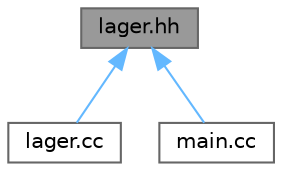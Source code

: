 digraph "lager.hh"
{
 // INTERACTIVE_SVG=YES
 // LATEX_PDF_SIZE
  bgcolor="transparent";
  edge [fontname=Helvetica,fontsize=10,labelfontname=Helvetica,labelfontsize=10];
  node [fontname=Helvetica,fontsize=10,shape=box,height=0.2,width=0.4];
  Node1 [id="Node000001",label="lager.hh",height=0.2,width=0.4,color="gray40", fillcolor="grey60", style="filled", fontcolor="black",tooltip="Dieses Header-Datei enthaelt die Definitionen von Klassen und Funktionen zur Verwaltung von Artikeln ..."];
  Node1 -> Node2 [id="edge3_Node000001_Node000002",dir="back",color="steelblue1",style="solid",tooltip=" "];
  Node2 [id="Node000002",label="lager.cc",height=0.2,width=0.4,color="grey40", fillcolor="white", style="filled",URL="$lager_8cc.html",tooltip="Implementierung der Lagerverwaltungsfunktionen."];
  Node1 -> Node3 [id="edge4_Node000001_Node000003",dir="back",color="steelblue1",style="solid",tooltip=" "];
  Node3 [id="Node000003",label="main.cc",height=0.2,width=0.4,color="grey40", fillcolor="white", style="filled",URL="$main_8cc.html",tooltip="Hauptprogramm fuer Lagerverwaltung."];
}
